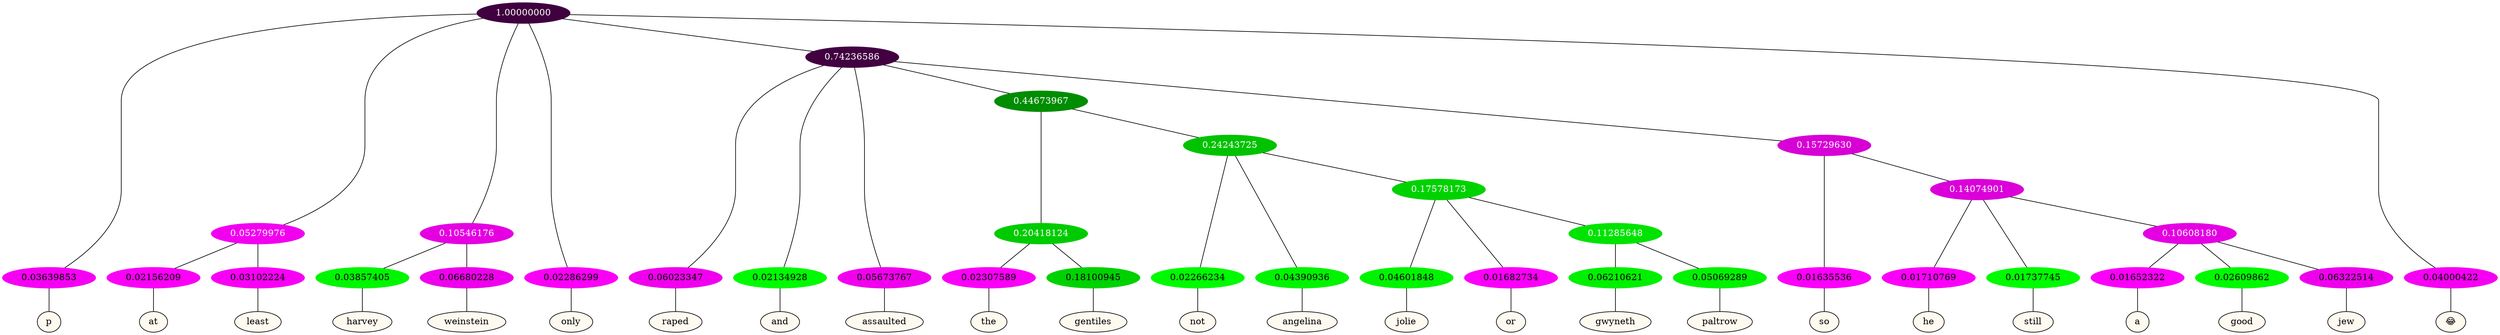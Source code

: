 graph {
	node [format=png height=0.15 nodesep=0.001 ordering=out overlap=prism overlap_scaling=0.01 ranksep=0.001 ratio=0.2 style=filled width=0.15]
	{
		rank=same
		a_w_1 [label=p color=black fillcolor=floralwhite style="filled,solid"]
		a_w_7 [label=at color=black fillcolor=floralwhite style="filled,solid"]
		a_w_8 [label=least color=black fillcolor=floralwhite style="filled,solid"]
		a_w_9 [label=harvey color=black fillcolor=floralwhite style="filled,solid"]
		a_w_10 [label=weinstein color=black fillcolor=floralwhite style="filled,solid"]
		a_w_4 [label=only color=black fillcolor=floralwhite style="filled,solid"]
		a_w_11 [label=raped color=black fillcolor=floralwhite style="filled,solid"]
		a_w_12 [label=and color=black fillcolor=floralwhite style="filled,solid"]
		a_w_13 [label=assaulted color=black fillcolor=floralwhite style="filled,solid"]
		a_w_20 [label=the color=black fillcolor=floralwhite style="filled,solid"]
		a_w_21 [label=gentiles color=black fillcolor=floralwhite style="filled,solid"]
		a_w_22 [label=not color=black fillcolor=floralwhite style="filled,solid"]
		a_w_23 [label=angelina color=black fillcolor=floralwhite style="filled,solid"]
		a_w_28 [label=jolie color=black fillcolor=floralwhite style="filled,solid"]
		a_w_29 [label=or color=black fillcolor=floralwhite style="filled,solid"]
		a_w_34 [label=gwyneth color=black fillcolor=floralwhite style="filled,solid"]
		a_w_35 [label=paltrow color=black fillcolor=floralwhite style="filled,solid"]
		a_w_18 [label=so color=black fillcolor=floralwhite style="filled,solid"]
		a_w_25 [label=he color=black fillcolor=floralwhite style="filled,solid"]
		a_w_26 [label=still color=black fillcolor=floralwhite style="filled,solid"]
		a_w_31 [label=a color=black fillcolor=floralwhite style="filled,solid"]
		a_w_32 [label=good color=black fillcolor=floralwhite style="filled,solid"]
		a_w_33 [label=jew color=black fillcolor=floralwhite style="filled,solid"]
		a_w_6 [label="😂" color=black fillcolor=floralwhite style="filled,solid"]
	}
	a_n_1 -- a_w_1
	a_n_7 -- a_w_7
	a_n_8 -- a_w_8
	a_n_9 -- a_w_9
	a_n_10 -- a_w_10
	a_n_4 -- a_w_4
	a_n_11 -- a_w_11
	a_n_12 -- a_w_12
	a_n_13 -- a_w_13
	a_n_20 -- a_w_20
	a_n_21 -- a_w_21
	a_n_22 -- a_w_22
	a_n_23 -- a_w_23
	a_n_28 -- a_w_28
	a_n_29 -- a_w_29
	a_n_34 -- a_w_34
	a_n_35 -- a_w_35
	a_n_18 -- a_w_18
	a_n_25 -- a_w_25
	a_n_26 -- a_w_26
	a_n_31 -- a_w_31
	a_n_32 -- a_w_32
	a_n_33 -- a_w_33
	a_n_6 -- a_w_6
	{
		rank=same
		a_n_1 [label=0.03639853 color="0.835 1.000 0.964" fontcolor=black]
		a_n_7 [label=0.02156209 color="0.835 1.000 0.978" fontcolor=black]
		a_n_8 [label=0.03102224 color="0.835 1.000 0.969" fontcolor=black]
		a_n_9 [label=0.03857405 color="0.334 1.000 0.961" fontcolor=black]
		a_n_10 [label=0.06680228 color="0.835 1.000 0.933" fontcolor=black]
		a_n_4 [label=0.02286299 color="0.835 1.000 0.977" fontcolor=black]
		a_n_11 [label=0.06023347 color="0.835 1.000 0.940" fontcolor=black]
		a_n_12 [label=0.02134928 color="0.334 1.000 0.979" fontcolor=black]
		a_n_13 [label=0.05673767 color="0.835 1.000 0.943" fontcolor=black]
		a_n_20 [label=0.02307589 color="0.835 1.000 0.977" fontcolor=black]
		a_n_21 [label=0.18100945 color="0.334 1.000 0.819" fontcolor=black]
		a_n_22 [label=0.02266234 color="0.334 1.000 0.977" fontcolor=black]
		a_n_23 [label=0.04390936 color="0.334 1.000 0.956" fontcolor=black]
		a_n_28 [label=0.04601848 color="0.334 1.000 0.954" fontcolor=black]
		a_n_29 [label=0.01682734 color="0.835 1.000 0.983" fontcolor=black]
		a_n_34 [label=0.06210621 color="0.334 1.000 0.938" fontcolor=black]
		a_n_35 [label=0.05069289 color="0.334 1.000 0.949" fontcolor=black]
		a_n_18 [label=0.01635536 color="0.835 1.000 0.984" fontcolor=black]
		a_n_25 [label=0.01710769 color="0.835 1.000 0.983" fontcolor=black]
		a_n_26 [label=0.01737745 color="0.334 1.000 0.983" fontcolor=black]
		a_n_31 [label=0.01652322 color="0.835 1.000 0.983" fontcolor=black]
		a_n_32 [label=0.02609862 color="0.334 1.000 0.974" fontcolor=black]
		a_n_33 [label=0.06322514 color="0.835 1.000 0.937" fontcolor=black]
		a_n_6 [label=0.04000422 color="0.835 1.000 0.960" fontcolor=black]
	}
	a_n_0 [label=1.00000000 color="0.835 1.000 0.250" fontcolor=grey99]
	a_n_0 -- a_n_1
	a_n_2 [label=0.05279976 color="0.835 1.000 0.947" fontcolor=grey99]
	a_n_0 -- a_n_2
	a_n_3 [label=0.10546176 color="0.835 1.000 0.895" fontcolor=grey99]
	a_n_0 -- a_n_3
	a_n_0 -- a_n_4
	a_n_5 [label=0.74236586 color="0.835 1.000 0.258" fontcolor=grey99]
	a_n_0 -- a_n_5
	a_n_0 -- a_n_6
	a_n_2 -- a_n_7
	a_n_2 -- a_n_8
	a_n_3 -- a_n_9
	a_n_3 -- a_n_10
	a_n_5 -- a_n_11
	a_n_5 -- a_n_12
	a_n_5 -- a_n_13
	a_n_14 [label=0.44673967 color="0.334 1.000 0.553" fontcolor=grey99]
	a_n_5 -- a_n_14
	a_n_15 [label=0.15729630 color="0.835 1.000 0.843" fontcolor=grey99]
	a_n_5 -- a_n_15
	a_n_16 [label=0.20418124 color="0.334 1.000 0.796" fontcolor=grey99]
	a_n_14 -- a_n_16
	a_n_17 [label=0.24243725 color="0.334 1.000 0.758" fontcolor=grey99]
	a_n_14 -- a_n_17
	a_n_15 -- a_n_18
	a_n_19 [label=0.14074901 color="0.835 1.000 0.859" fontcolor=grey99]
	a_n_15 -- a_n_19
	a_n_16 -- a_n_20
	a_n_16 -- a_n_21
	a_n_17 -- a_n_22
	a_n_17 -- a_n_23
	a_n_24 [label=0.17578173 color="0.334 1.000 0.824" fontcolor=grey99]
	a_n_17 -- a_n_24
	a_n_19 -- a_n_25
	a_n_19 -- a_n_26
	a_n_27 [label=0.10608180 color="0.835 1.000 0.894" fontcolor=grey99]
	a_n_19 -- a_n_27
	a_n_24 -- a_n_28
	a_n_24 -- a_n_29
	a_n_30 [label=0.11285648 color="0.334 1.000 0.887" fontcolor=grey99]
	a_n_24 -- a_n_30
	a_n_27 -- a_n_31
	a_n_27 -- a_n_32
	a_n_27 -- a_n_33
	a_n_30 -- a_n_34
	a_n_30 -- a_n_35
}

